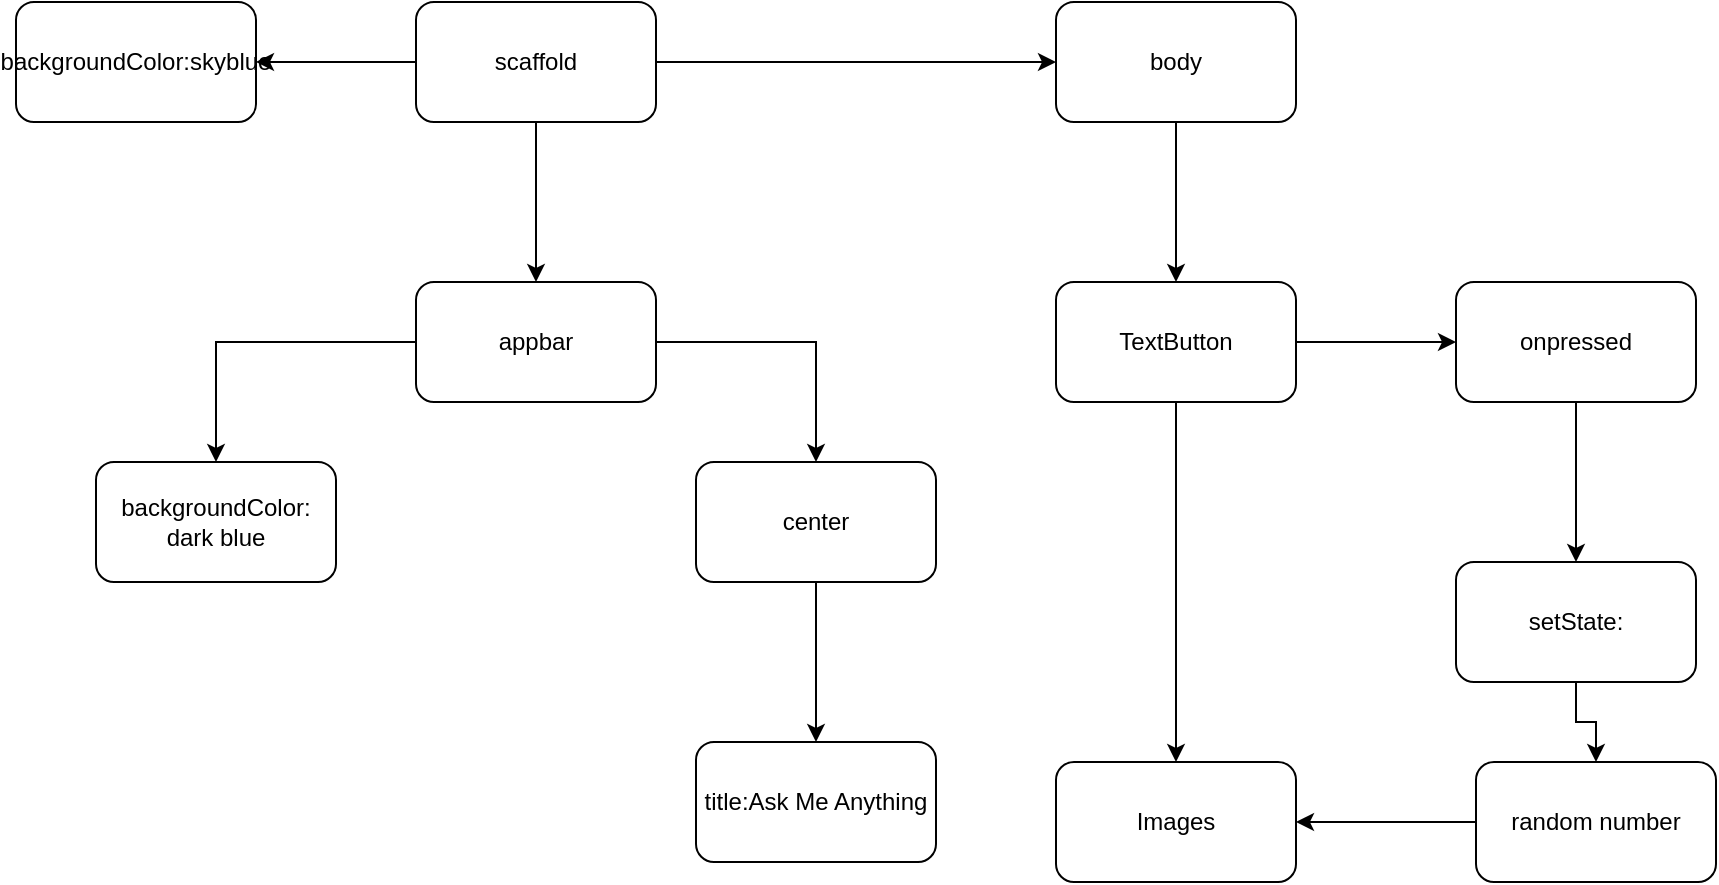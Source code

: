 <mxfile version="21.6.2" type="github">
  <diagram name="Page-1" id="S9p7Iw6OrFYZsopZIqkW">
    <mxGraphModel dx="1290" dy="585" grid="1" gridSize="10" guides="1" tooltips="1" connect="1" arrows="1" fold="1" page="1" pageScale="1" pageWidth="850" pageHeight="1100" math="0" shadow="0">
      <root>
        <mxCell id="0" />
        <mxCell id="1" parent="0" />
        <mxCell id="5p0YoQGcdB703LbszcbX-3" value="" style="edgeStyle=orthogonalEdgeStyle;rounded=0;orthogonalLoop=1;jettySize=auto;html=1;" edge="1" parent="1" source="5p0YoQGcdB703LbszcbX-1" target="5p0YoQGcdB703LbszcbX-2">
          <mxGeometry relative="1" as="geometry" />
        </mxCell>
        <mxCell id="5p0YoQGcdB703LbszcbX-12" value="" style="edgeStyle=orthogonalEdgeStyle;rounded=0;orthogonalLoop=1;jettySize=auto;html=1;" edge="1" parent="1" source="5p0YoQGcdB703LbszcbX-1" target="5p0YoQGcdB703LbszcbX-11">
          <mxGeometry relative="1" as="geometry" />
        </mxCell>
        <mxCell id="5p0YoQGcdB703LbszcbX-14" value="" style="edgeStyle=orthogonalEdgeStyle;rounded=0;orthogonalLoop=1;jettySize=auto;html=1;" edge="1" parent="1" source="5p0YoQGcdB703LbszcbX-1" target="5p0YoQGcdB703LbszcbX-13">
          <mxGeometry relative="1" as="geometry" />
        </mxCell>
        <mxCell id="5p0YoQGcdB703LbszcbX-1" value="scaffold" style="rounded=1;whiteSpace=wrap;html=1;" vertex="1" parent="1">
          <mxGeometry x="300" y="90" width="120" height="60" as="geometry" />
        </mxCell>
        <mxCell id="5p0YoQGcdB703LbszcbX-5" value="" style="edgeStyle=orthogonalEdgeStyle;rounded=0;orthogonalLoop=1;jettySize=auto;html=1;" edge="1" parent="1" source="5p0YoQGcdB703LbszcbX-2" target="5p0YoQGcdB703LbszcbX-4">
          <mxGeometry relative="1" as="geometry" />
        </mxCell>
        <mxCell id="5p0YoQGcdB703LbszcbX-9" value="" style="edgeStyle=orthogonalEdgeStyle;rounded=0;orthogonalLoop=1;jettySize=auto;html=1;" edge="1" parent="1" source="5p0YoQGcdB703LbszcbX-2" target="5p0YoQGcdB703LbszcbX-8">
          <mxGeometry relative="1" as="geometry" />
        </mxCell>
        <mxCell id="5p0YoQGcdB703LbszcbX-2" value="appbar" style="whiteSpace=wrap;html=1;rounded=1;" vertex="1" parent="1">
          <mxGeometry x="300" y="230" width="120" height="60" as="geometry" />
        </mxCell>
        <mxCell id="5p0YoQGcdB703LbszcbX-4" value="backgroundColor: dark blue" style="whiteSpace=wrap;html=1;rounded=1;" vertex="1" parent="1">
          <mxGeometry x="140" y="320" width="120" height="60" as="geometry" />
        </mxCell>
        <mxCell id="5p0YoQGcdB703LbszcbX-6" value="title:Ask Me Anything" style="whiteSpace=wrap;html=1;rounded=1;" vertex="1" parent="1">
          <mxGeometry x="440" y="460" width="120" height="60" as="geometry" />
        </mxCell>
        <mxCell id="5p0YoQGcdB703LbszcbX-10" value="" style="edgeStyle=orthogonalEdgeStyle;rounded=0;orthogonalLoop=1;jettySize=auto;html=1;" edge="1" parent="1" source="5p0YoQGcdB703LbszcbX-8" target="5p0YoQGcdB703LbszcbX-6">
          <mxGeometry relative="1" as="geometry" />
        </mxCell>
        <mxCell id="5p0YoQGcdB703LbszcbX-8" value="center" style="whiteSpace=wrap;html=1;rounded=1;" vertex="1" parent="1">
          <mxGeometry x="440" y="320" width="120" height="60" as="geometry" />
        </mxCell>
        <mxCell id="5p0YoQGcdB703LbszcbX-11" value="backgroundColor:skyblue" style="whiteSpace=wrap;html=1;rounded=1;" vertex="1" parent="1">
          <mxGeometry x="100" y="90" width="120" height="60" as="geometry" />
        </mxCell>
        <mxCell id="5p0YoQGcdB703LbszcbX-16" value="" style="edgeStyle=orthogonalEdgeStyle;rounded=0;orthogonalLoop=1;jettySize=auto;html=1;" edge="1" parent="1" source="5p0YoQGcdB703LbszcbX-13" target="5p0YoQGcdB703LbszcbX-15">
          <mxGeometry relative="1" as="geometry" />
        </mxCell>
        <mxCell id="5p0YoQGcdB703LbszcbX-13" value="body" style="whiteSpace=wrap;html=1;rounded=1;" vertex="1" parent="1">
          <mxGeometry x="620" y="90" width="120" height="60" as="geometry" />
        </mxCell>
        <mxCell id="5p0YoQGcdB703LbszcbX-18" value="" style="edgeStyle=orthogonalEdgeStyle;rounded=0;orthogonalLoop=1;jettySize=auto;html=1;" edge="1" parent="1" source="5p0YoQGcdB703LbszcbX-15" target="5p0YoQGcdB703LbszcbX-17">
          <mxGeometry relative="1" as="geometry" />
        </mxCell>
        <mxCell id="5p0YoQGcdB703LbszcbX-20" value="" style="edgeStyle=orthogonalEdgeStyle;rounded=0;orthogonalLoop=1;jettySize=auto;html=1;" edge="1" parent="1" source="5p0YoQGcdB703LbszcbX-15" target="5p0YoQGcdB703LbszcbX-19">
          <mxGeometry relative="1" as="geometry" />
        </mxCell>
        <mxCell id="5p0YoQGcdB703LbszcbX-15" value="TextButton" style="whiteSpace=wrap;html=1;rounded=1;" vertex="1" parent="1">
          <mxGeometry x="620" y="230" width="120" height="60" as="geometry" />
        </mxCell>
        <mxCell id="5p0YoQGcdB703LbszcbX-17" value="Images" style="whiteSpace=wrap;html=1;rounded=1;" vertex="1" parent="1">
          <mxGeometry x="620" y="470" width="120" height="60" as="geometry" />
        </mxCell>
        <mxCell id="5p0YoQGcdB703LbszcbX-22" value="" style="edgeStyle=orthogonalEdgeStyle;rounded=0;orthogonalLoop=1;jettySize=auto;html=1;" edge="1" parent="1" source="5p0YoQGcdB703LbszcbX-19" target="5p0YoQGcdB703LbszcbX-21">
          <mxGeometry relative="1" as="geometry" />
        </mxCell>
        <mxCell id="5p0YoQGcdB703LbszcbX-19" value="onpressed" style="whiteSpace=wrap;html=1;rounded=1;" vertex="1" parent="1">
          <mxGeometry x="820" y="230" width="120" height="60" as="geometry" />
        </mxCell>
        <mxCell id="5p0YoQGcdB703LbszcbX-24" value="" style="edgeStyle=orthogonalEdgeStyle;rounded=0;orthogonalLoop=1;jettySize=auto;html=1;" edge="1" parent="1" source="5p0YoQGcdB703LbszcbX-21" target="5p0YoQGcdB703LbszcbX-23">
          <mxGeometry relative="1" as="geometry" />
        </mxCell>
        <mxCell id="5p0YoQGcdB703LbszcbX-21" value="setState:" style="whiteSpace=wrap;html=1;rounded=1;" vertex="1" parent="1">
          <mxGeometry x="820" y="370" width="120" height="60" as="geometry" />
        </mxCell>
        <mxCell id="5p0YoQGcdB703LbszcbX-25" value="" style="edgeStyle=orthogonalEdgeStyle;rounded=0;orthogonalLoop=1;jettySize=auto;html=1;" edge="1" parent="1" source="5p0YoQGcdB703LbszcbX-23" target="5p0YoQGcdB703LbszcbX-17">
          <mxGeometry relative="1" as="geometry" />
        </mxCell>
        <mxCell id="5p0YoQGcdB703LbszcbX-23" value="random number" style="whiteSpace=wrap;html=1;rounded=1;" vertex="1" parent="1">
          <mxGeometry x="830" y="470" width="120" height="60" as="geometry" />
        </mxCell>
      </root>
    </mxGraphModel>
  </diagram>
</mxfile>
